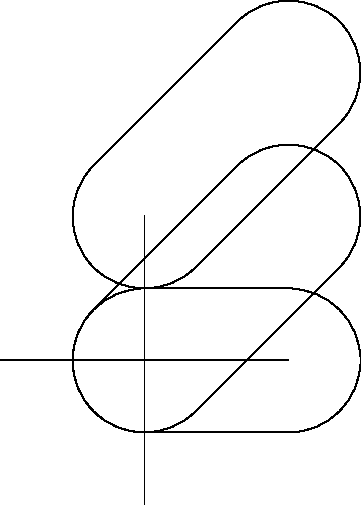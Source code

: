 import graph;
path slot(pair c1, pair c2, real r)
{
	real l = abs(c2-c1);
	path p = arc((0,0),r,90,270,CCW)--arc((l,0),r,270,90,CCW)--cycle;
	p = rotate(degrees(c2-c1))*p;
	p = shift(c1)*p;
	return p;
};

unitsize(1inch);
real crossSize = 1;
draw((0,crossSize)--(0,-crossSize));
draw((-crossSize,0)--(crossSize,0));

draw(slot((0,0),(1,0),0.5)); // unit
draw(slot((0,0),(1,1),0.5)); // diagonal
draw(slot((0,1),(1,2),0.5)); // shifted up 1
